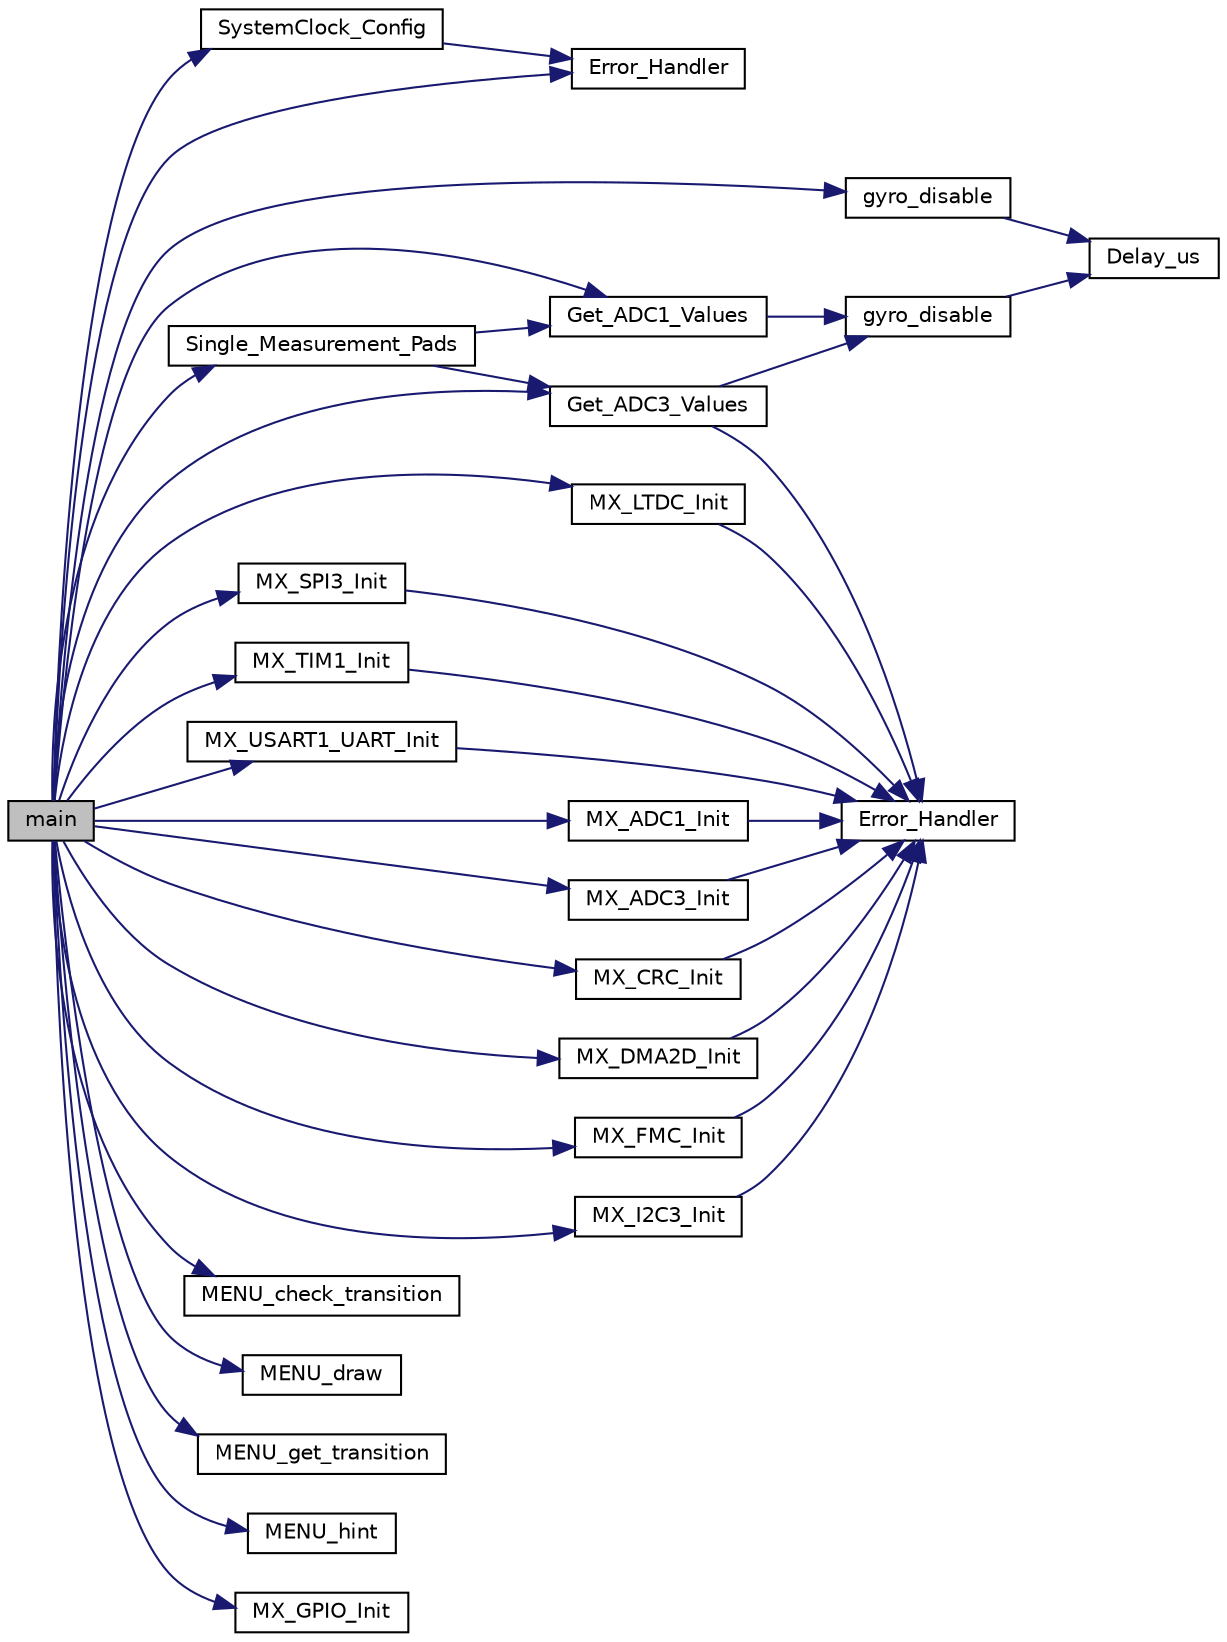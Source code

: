digraph "main"
{
 // LATEX_PDF_SIZE
  edge [fontname="Helvetica",fontsize="10",labelfontname="Helvetica",labelfontsize="10"];
  node [fontname="Helvetica",fontsize="10",shape=record];
  rankdir="LR";
  Node1 [label="main",height=0.2,width=0.4,color="black", fillcolor="grey75", style="filled", fontcolor="black",tooltip="The application entry point."];
  Node1 -> Node2 [color="midnightblue",fontsize="10",style="solid",fontname="Helvetica"];
  Node2 [label="Error_Handler",height=0.2,width=0.4,color="black", fillcolor="white", style="filled",URL="$main_8c.html#a1730ffe1e560465665eb47d9264826f9",tooltip="This function is executed in case of error occurrence."];
  Node1 -> Node3 [color="midnightblue",fontsize="10",style="solid",fontname="Helvetica"];
  Node3 [label="Get_ADC1_Values",height=0.2,width=0.4,color="black", fillcolor="white", style="filled",URL="$measure_8h.html#ac5e4d3ca3005c4f2a3103576271d357d",tooltip="Reads value from ADC of PAD1."];
  Node3 -> Node4 [color="midnightblue",fontsize="10",style="solid",fontname="Helvetica"];
  Node4 [label="gyro_disable",height=0.2,width=0.4,color="black", fillcolor="white", style="filled",URL="$main_8h.html#a2ac9c311ff05671105348142908ecda3",tooltip="Disables gyro in order to measure on pin PC1."];
  Node4 -> Node5 [color="midnightblue",fontsize="10",style="solid",fontname="Helvetica"];
  Node5 [label="Delay_us",height=0.2,width=0.4,color="black", fillcolor="white", style="filled",URL="$measure_8h.html#a19cbc2c54977f6422dc53734e11748fe",tooltip="This functions is used for delays in us. Example wait for ADC to stabilize."];
  Node1 -> Node6 [color="midnightblue",fontsize="10",style="solid",fontname="Helvetica"];
  Node6 [label="Get_ADC3_Values",height=0.2,width=0.4,color="black", fillcolor="white", style="filled",URL="$measure_8h.html#a512f60472a91474ff08abcf7389cd275",tooltip="Reads value from ADC of PAD2."];
  Node6 -> Node7 [color="midnightblue",fontsize="10",style="solid",fontname="Helvetica"];
  Node7 [label="Error_Handler",height=0.2,width=0.4,color="black", fillcolor="white", style="filled",URL="$main_8h.html#a1730ffe1e560465665eb47d9264826f9",tooltip="This function is executed in case of error occurrence."];
  Node6 -> Node4 [color="midnightblue",fontsize="10",style="solid",fontname="Helvetica"];
  Node1 -> Node8 [color="midnightblue",fontsize="10",style="solid",fontname="Helvetica"];
  Node8 [label="gyro_disable",height=0.2,width=0.4,color="black", fillcolor="white", style="filled",URL="$main_8c.html#a2ac9c311ff05671105348142908ecda3",tooltip="Disables gyro in order to measure on pin PC1."];
  Node8 -> Node5 [color="midnightblue",fontsize="10",style="solid",fontname="Helvetica"];
  Node1 -> Node9 [color="midnightblue",fontsize="10",style="solid",fontname="Helvetica"];
  Node9 [label="MENU_check_transition",height=0.2,width=0.4,color="black", fillcolor="white", style="filled",URL="$menu_8h.html#a88e016ed6bb3eb9cfe66a3009bc6fbcf",tooltip="Check for selection/transition."];
  Node1 -> Node10 [color="midnightblue",fontsize="10",style="solid",fontname="Helvetica"];
  Node10 [label="MENU_draw",height=0.2,width=0.4,color="black", fillcolor="white", style="filled",URL="$menu_8h.html#a2cbb4c209c599e91da57c0d6cf8f710e",tooltip="Draw the menu onto the display."];
  Node1 -> Node11 [color="midnightblue",fontsize="10",style="solid",fontname="Helvetica"];
  Node11 [label="MENU_get_transition",height=0.2,width=0.4,color="black", fillcolor="white", style="filled",URL="$menu_8h.html#a3de77014a7c52cdf6ff1f973eee6f3f6",tooltip="Get menu selection/transition."];
  Node1 -> Node12 [color="midnightblue",fontsize="10",style="solid",fontname="Helvetica"];
  Node12 [label="MENU_hint",height=0.2,width=0.4,color="black", fillcolor="white", style="filled",URL="$menu_8h.html#a62e02a141652e1f34b11f73547ce6bc2",tooltip="Shows a hint at startup."];
  Node1 -> Node13 [color="midnightblue",fontsize="10",style="solid",fontname="Helvetica"];
  Node13 [label="MX_ADC1_Init",height=0.2,width=0.4,color="black", fillcolor="white", style="filled",URL="$adc_8h.html#acccd58aa70215a6b184ad242312ffd0c",tooltip=" "];
  Node13 -> Node7 [color="midnightblue",fontsize="10",style="solid",fontname="Helvetica"];
  Node1 -> Node14 [color="midnightblue",fontsize="10",style="solid",fontname="Helvetica"];
  Node14 [label="MX_ADC3_Init",height=0.2,width=0.4,color="black", fillcolor="white", style="filled",URL="$adc_8h.html#ac633a37a9db8b1f45a5f70f973cf05c4",tooltip=" "];
  Node14 -> Node7 [color="midnightblue",fontsize="10",style="solid",fontname="Helvetica"];
  Node1 -> Node15 [color="midnightblue",fontsize="10",style="solid",fontname="Helvetica"];
  Node15 [label="MX_CRC_Init",height=0.2,width=0.4,color="black", fillcolor="white", style="filled",URL="$crc_8h.html#a9f720fe95d685258cfe2ba29dc395c48",tooltip=" "];
  Node15 -> Node7 [color="midnightblue",fontsize="10",style="solid",fontname="Helvetica"];
  Node1 -> Node16 [color="midnightblue",fontsize="10",style="solid",fontname="Helvetica"];
  Node16 [label="MX_DMA2D_Init",height=0.2,width=0.4,color="black", fillcolor="white", style="filled",URL="$dma2d_8h.html#ae02e69179afb0942f984575901489c3e",tooltip=" "];
  Node16 -> Node7 [color="midnightblue",fontsize="10",style="solid",fontname="Helvetica"];
  Node1 -> Node17 [color="midnightblue",fontsize="10",style="solid",fontname="Helvetica"];
  Node17 [label="MX_FMC_Init",height=0.2,width=0.4,color="black", fillcolor="white", style="filled",URL="$fmc_8h.html#a936ce86e5942959eae5a834612ecffaa",tooltip=" "];
  Node17 -> Node7 [color="midnightblue",fontsize="10",style="solid",fontname="Helvetica"];
  Node1 -> Node18 [color="midnightblue",fontsize="10",style="solid",fontname="Helvetica"];
  Node18 [label="MX_GPIO_Init",height=0.2,width=0.4,color="black", fillcolor="white", style="filled",URL="$gpio_8h.html#ac724e431d2af879252de35615be2bdea",tooltip=" "];
  Node1 -> Node19 [color="midnightblue",fontsize="10",style="solid",fontname="Helvetica"];
  Node19 [label="MX_I2C3_Init",height=0.2,width=0.4,color="black", fillcolor="white", style="filled",URL="$i2c_8h.html#ad154e0c7086cb7e507cc717184567ff5",tooltip=" "];
  Node19 -> Node7 [color="midnightblue",fontsize="10",style="solid",fontname="Helvetica"];
  Node1 -> Node20 [color="midnightblue",fontsize="10",style="solid",fontname="Helvetica"];
  Node20 [label="MX_LTDC_Init",height=0.2,width=0.4,color="black", fillcolor="white", style="filled",URL="$ltdc_8h.html#ab0560fa50fd4d75d51386ed50d4410fb",tooltip=" "];
  Node20 -> Node7 [color="midnightblue",fontsize="10",style="solid",fontname="Helvetica"];
  Node1 -> Node21 [color="midnightblue",fontsize="10",style="solid",fontname="Helvetica"];
  Node21 [label="MX_SPI3_Init",height=0.2,width=0.4,color="black", fillcolor="white", style="filled",URL="$spi_8h.html#a03aff927b2793cac09e443299c6d6e7e",tooltip=" "];
  Node21 -> Node7 [color="midnightblue",fontsize="10",style="solid",fontname="Helvetica"];
  Node1 -> Node22 [color="midnightblue",fontsize="10",style="solid",fontname="Helvetica"];
  Node22 [label="MX_TIM1_Init",height=0.2,width=0.4,color="black", fillcolor="white", style="filled",URL="$tim_8h.html#ad1f9d42690163f73f73e5b820c81ca14",tooltip=" "];
  Node22 -> Node7 [color="midnightblue",fontsize="10",style="solid",fontname="Helvetica"];
  Node1 -> Node23 [color="midnightblue",fontsize="10",style="solid",fontname="Helvetica"];
  Node23 [label="MX_USART1_UART_Init",height=0.2,width=0.4,color="black", fillcolor="white", style="filled",URL="$usart_8h.html#a57d1167735baafab8e3288526c424929",tooltip=" "];
  Node23 -> Node7 [color="midnightblue",fontsize="10",style="solid",fontname="Helvetica"];
  Node1 -> Node24 [color="midnightblue",fontsize="10",style="solid",fontname="Helvetica"];
  Node24 [label="Single_Measurement_Pads",height=0.2,width=0.4,color="black", fillcolor="white", style="filled",URL="$calculations_8h.html#a91e6a19a001aad3ebbbdb9d01e24c9c9",tooltip="Reads one period of samples, calculates the."];
  Node24 -> Node3 [color="midnightblue",fontsize="10",style="solid",fontname="Helvetica"];
  Node24 -> Node6 [color="midnightblue",fontsize="10",style="solid",fontname="Helvetica"];
  Node1 -> Node25 [color="midnightblue",fontsize="10",style="solid",fontname="Helvetica"];
  Node25 [label="SystemClock_Config",height=0.2,width=0.4,color="black", fillcolor="white", style="filled",URL="$main_8c.html#a70af21c671abfcc773614a9a4f63d920",tooltip="System Clock Configuration."];
  Node25 -> Node2 [color="midnightblue",fontsize="10",style="solid",fontname="Helvetica"];
}
